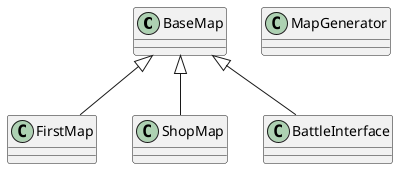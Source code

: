## AMap Class Diagram
@startuml



  class BaseMap {
  }

  class FirstMap {
  }

  class MapGenerator {
  }

  class ShopMap {
  }

    class BattleInterface {
    }



  BaseMap <|-- FirstMap
  BaseMap <|-- ShopMap
  BaseMap <|-- BattleInterface


@enduml




## AMap Sequence Diagram